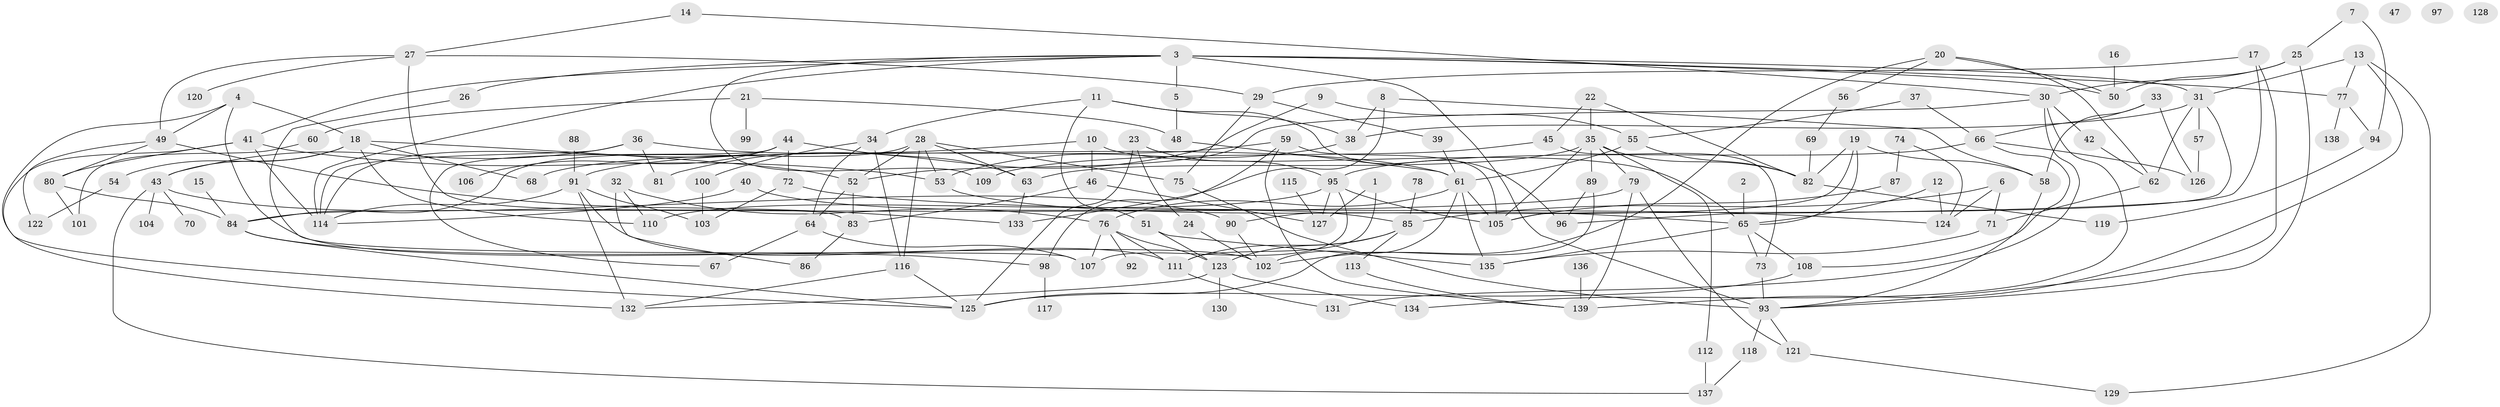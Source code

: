 // coarse degree distribution, {2: 0.23, 1: 0.13, 10: 0.03, 4: 0.15, 3: 0.14, 5: 0.12, 7: 0.04, 6: 0.05, 9: 0.03, 0: 0.03, 8: 0.05}
// Generated by graph-tools (version 1.1) at 2025/23/03/03/25 07:23:29]
// undirected, 139 vertices, 229 edges
graph export_dot {
graph [start="1"]
  node [color=gray90,style=filled];
  1;
  2;
  3;
  4;
  5;
  6;
  7;
  8;
  9;
  10;
  11;
  12;
  13;
  14;
  15;
  16;
  17;
  18;
  19;
  20;
  21;
  22;
  23;
  24;
  25;
  26;
  27;
  28;
  29;
  30;
  31;
  32;
  33;
  34;
  35;
  36;
  37;
  38;
  39;
  40;
  41;
  42;
  43;
  44;
  45;
  46;
  47;
  48;
  49;
  50;
  51;
  52;
  53;
  54;
  55;
  56;
  57;
  58;
  59;
  60;
  61;
  62;
  63;
  64;
  65;
  66;
  67;
  68;
  69;
  70;
  71;
  72;
  73;
  74;
  75;
  76;
  77;
  78;
  79;
  80;
  81;
  82;
  83;
  84;
  85;
  86;
  87;
  88;
  89;
  90;
  91;
  92;
  93;
  94;
  95;
  96;
  97;
  98;
  99;
  100;
  101;
  102;
  103;
  104;
  105;
  106;
  107;
  108;
  109;
  110;
  111;
  112;
  113;
  114;
  115;
  116;
  117;
  118;
  119;
  120;
  121;
  122;
  123;
  124;
  125;
  126;
  127;
  128;
  129;
  130;
  131;
  132;
  133;
  134;
  135;
  136;
  137;
  138;
  139;
  1 -- 111;
  1 -- 127;
  2 -- 65;
  3 -- 5;
  3 -- 26;
  3 -- 31;
  3 -- 41;
  3 -- 50;
  3 -- 77;
  3 -- 93;
  3 -- 109;
  3 -- 114;
  4 -- 18;
  4 -- 49;
  4 -- 102;
  4 -- 125;
  5 -- 48;
  6 -- 71;
  6 -- 85;
  6 -- 124;
  7 -- 25;
  7 -- 94;
  8 -- 38;
  8 -- 58;
  8 -- 133;
  9 -- 55;
  9 -- 81;
  10 -- 46;
  10 -- 65;
  10 -- 68;
  11 -- 34;
  11 -- 38;
  11 -- 51;
  11 -- 96;
  12 -- 65;
  12 -- 124;
  13 -- 31;
  13 -- 77;
  13 -- 129;
  13 -- 139;
  14 -- 27;
  14 -- 30;
  15 -- 84;
  16 -- 50;
  17 -- 29;
  17 -- 93;
  17 -- 96;
  18 -- 43;
  18 -- 52;
  18 -- 54;
  18 -- 68;
  18 -- 110;
  19 -- 58;
  19 -- 65;
  19 -- 82;
  19 -- 90;
  20 -- 50;
  20 -- 56;
  20 -- 62;
  20 -- 102;
  21 -- 48;
  21 -- 60;
  21 -- 99;
  22 -- 35;
  22 -- 45;
  22 -- 82;
  23 -- 24;
  23 -- 95;
  23 -- 125;
  24 -- 102;
  25 -- 30;
  25 -- 50;
  25 -- 93;
  26 -- 107;
  27 -- 29;
  27 -- 49;
  27 -- 83;
  27 -- 120;
  28 -- 52;
  28 -- 53;
  28 -- 63;
  28 -- 75;
  28 -- 84;
  28 -- 116;
  29 -- 39;
  29 -- 75;
  30 -- 42;
  30 -- 52;
  30 -- 131;
  30 -- 134;
  31 -- 38;
  31 -- 57;
  31 -- 62;
  31 -- 105;
  32 -- 76;
  32 -- 86;
  32 -- 110;
  33 -- 58;
  33 -- 66;
  33 -- 126;
  34 -- 64;
  34 -- 100;
  34 -- 116;
  35 -- 63;
  35 -- 79;
  35 -- 82;
  35 -- 89;
  35 -- 105;
  35 -- 112;
  36 -- 43;
  36 -- 61;
  36 -- 81;
  36 -- 114;
  37 -- 55;
  37 -- 66;
  38 -- 53;
  39 -- 61;
  40 -- 85;
  40 -- 114;
  41 -- 53;
  41 -- 80;
  41 -- 114;
  41 -- 132;
  42 -- 62;
  43 -- 70;
  43 -- 90;
  43 -- 104;
  43 -- 137;
  44 -- 63;
  44 -- 67;
  44 -- 72;
  44 -- 106;
  44 -- 114;
  45 -- 73;
  45 -- 109;
  46 -- 83;
  46 -- 127;
  48 -- 61;
  49 -- 80;
  49 -- 122;
  49 -- 133;
  51 -- 123;
  51 -- 135;
  52 -- 64;
  52 -- 83;
  53 -- 65;
  54 -- 122;
  55 -- 61;
  55 -- 82;
  56 -- 69;
  57 -- 126;
  58 -- 93;
  59 -- 91;
  59 -- 98;
  59 -- 105;
  59 -- 139;
  60 -- 101;
  61 -- 76;
  61 -- 102;
  61 -- 105;
  61 -- 135;
  62 -- 71;
  63 -- 133;
  64 -- 67;
  64 -- 107;
  65 -- 73;
  65 -- 108;
  65 -- 135;
  66 -- 95;
  66 -- 108;
  66 -- 126;
  69 -- 82;
  71 -- 135;
  72 -- 103;
  72 -- 124;
  73 -- 93;
  74 -- 87;
  74 -- 124;
  75 -- 93;
  76 -- 92;
  76 -- 107;
  76 -- 111;
  76 -- 123;
  77 -- 94;
  77 -- 138;
  78 -- 85;
  79 -- 84;
  79 -- 121;
  79 -- 139;
  80 -- 84;
  80 -- 101;
  82 -- 119;
  83 -- 86;
  84 -- 98;
  84 -- 125;
  85 -- 111;
  85 -- 113;
  85 -- 123;
  87 -- 105;
  88 -- 91;
  89 -- 96;
  89 -- 125;
  90 -- 102;
  91 -- 103;
  91 -- 111;
  91 -- 114;
  91 -- 132;
  93 -- 118;
  93 -- 121;
  94 -- 119;
  95 -- 105;
  95 -- 107;
  95 -- 110;
  95 -- 127;
  98 -- 117;
  100 -- 103;
  108 -- 125;
  111 -- 131;
  112 -- 137;
  113 -- 139;
  115 -- 127;
  116 -- 125;
  116 -- 132;
  118 -- 137;
  121 -- 129;
  123 -- 130;
  123 -- 132;
  123 -- 134;
  136 -- 139;
}
